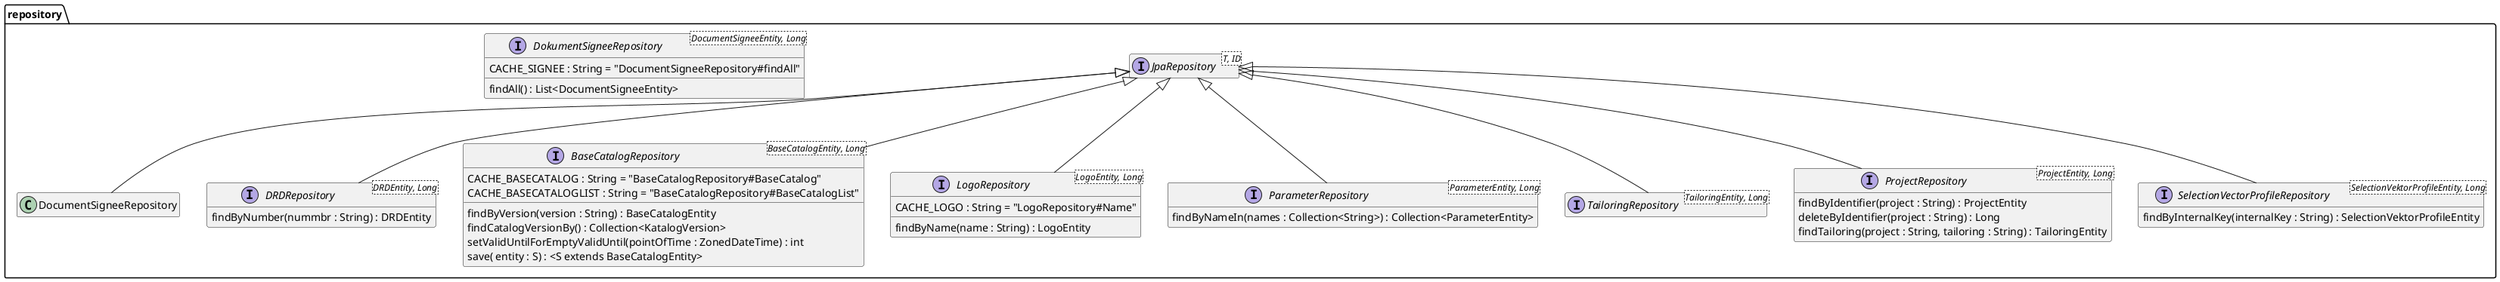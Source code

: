 @startuml Ebene3.png
hide empty members

package repository {
    interface JpaRepository<T, ID>

    interface DokumentSigneeRepository<DocumentSigneeEntity, Long> {
        CACHE_SIGNEE : String = "DocumentSigneeRepository#findAll"
        findAll() : List<DocumentSigneeEntity>
    }
    JpaRepository <|-- DocumentSigneeRepository

    interface DRDRepository<DRDEntity, Long> {
        findByNumber(nummbr : String) : DRDEntity
    }
    JpaRepository <|-- DRDRepository

    interface BaseCatalogRepository<BaseCatalogEntity, Long> {
        CACHE_BASECATALOG : String = "BaseCatalogRepository#BaseCatalog"
        CACHE_BASECATALOGLIST : String = "BaseCatalogRepository#BaseCatalogList"
        findByVersion(version : String) : BaseCatalogEntity
        findCatalogVersionBy() : Collection<KatalogVersion>
        setValidUntilForEmptyValidUntil(pointOfTime : ZonedDateTime) : int
        save( entity : S) : <S extends BaseCatalogEntity>
    }
    JpaRepository <|-- BaseCatalogRepository

    interface LogoRepository<LogoEntity, Long> {
        CACHE_LOGO : String = "LogoRepository#Name"
        findByName(name : String) : LogoEntity
    }
    JpaRepository <|-- LogoRepository

    interface ParameterRepository<ParameterEntity, Long> {
        findByNameIn(names : Collection<String>) : Collection<ParameterEntity>
    }
    JpaRepository <|-- ParameterRepository

    interface TailoringRepository<TailoringEntity, Long> {
    }
    JpaRepository <|-- TailoringRepository

    interface ProjectRepository<ProjectEntity, Long> {
        findByIdentifier(project : String) : ProjectEntity
        deleteByIdentifier(project : String) : Long
        findTailoring(project : String, tailoring : String) : TailoringEntity
    }
    JpaRepository <|-- ProjectRepository

    interface SelectionVectorProfileRepository<SelectionVektorProfileEntity, Long> {
        findByInternalKey(internalKey : String) : SelectionVektorProfileEntity
    }
    JpaRepository <|-- SelectionVectorProfileRepository

}
@enduml